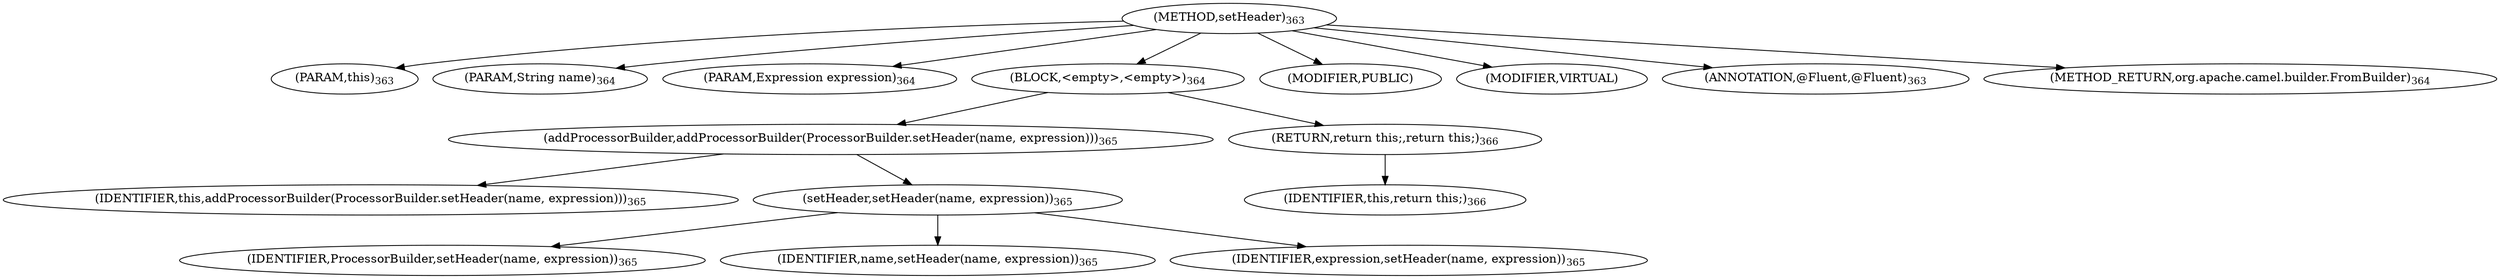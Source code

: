digraph "setHeader" {  
"772" [label = <(METHOD,setHeader)<SUB>363</SUB>> ]
"111" [label = <(PARAM,this)<SUB>363</SUB>> ]
"773" [label = <(PARAM,String name)<SUB>364</SUB>> ]
"774" [label = <(PARAM,Expression expression)<SUB>364</SUB>> ]
"775" [label = <(BLOCK,&lt;empty&gt;,&lt;empty&gt;)<SUB>364</SUB>> ]
"776" [label = <(addProcessorBuilder,addProcessorBuilder(ProcessorBuilder.setHeader(name, expression)))<SUB>365</SUB>> ]
"110" [label = <(IDENTIFIER,this,addProcessorBuilder(ProcessorBuilder.setHeader(name, expression)))<SUB>365</SUB>> ]
"777" [label = <(setHeader,setHeader(name, expression))<SUB>365</SUB>> ]
"778" [label = <(IDENTIFIER,ProcessorBuilder,setHeader(name, expression))<SUB>365</SUB>> ]
"779" [label = <(IDENTIFIER,name,setHeader(name, expression))<SUB>365</SUB>> ]
"780" [label = <(IDENTIFIER,expression,setHeader(name, expression))<SUB>365</SUB>> ]
"781" [label = <(RETURN,return this;,return this;)<SUB>366</SUB>> ]
"112" [label = <(IDENTIFIER,this,return this;)<SUB>366</SUB>> ]
"782" [label = <(MODIFIER,PUBLIC)> ]
"783" [label = <(MODIFIER,VIRTUAL)> ]
"784" [label = <(ANNOTATION,@Fluent,@Fluent)<SUB>363</SUB>> ]
"785" [label = <(METHOD_RETURN,org.apache.camel.builder.FromBuilder)<SUB>364</SUB>> ]
  "772" -> "111" 
  "772" -> "773" 
  "772" -> "774" 
  "772" -> "775" 
  "772" -> "782" 
  "772" -> "783" 
  "772" -> "784" 
  "772" -> "785" 
  "775" -> "776" 
  "775" -> "781" 
  "776" -> "110" 
  "776" -> "777" 
  "777" -> "778" 
  "777" -> "779" 
  "777" -> "780" 
  "781" -> "112" 
}
